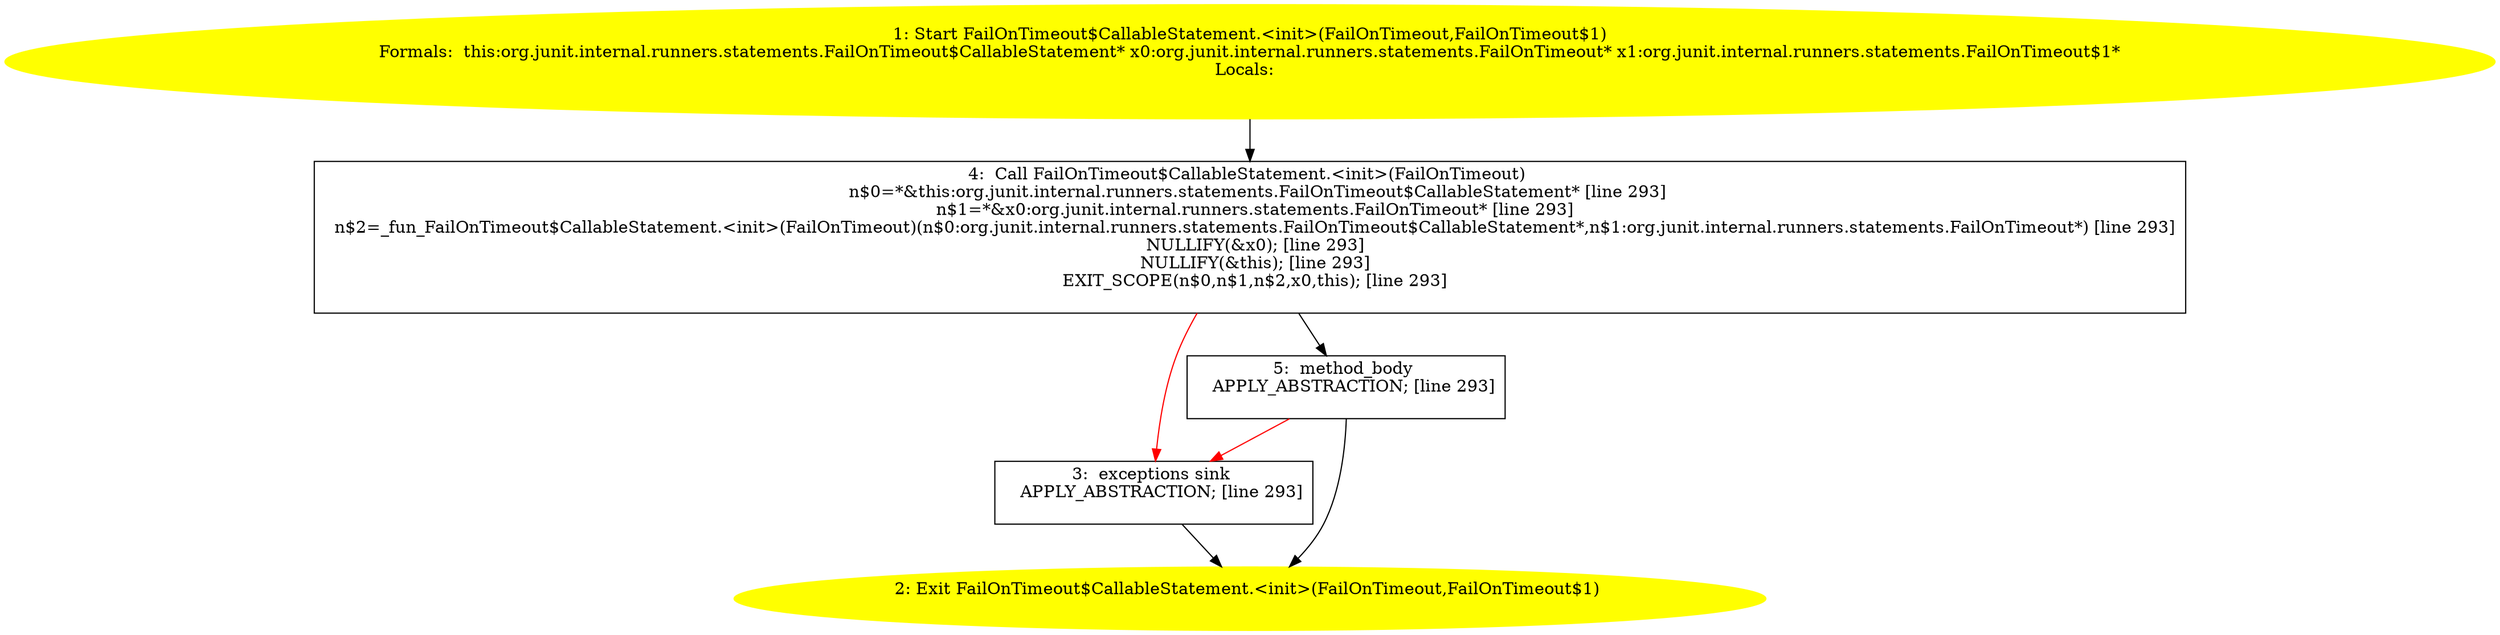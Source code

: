 /* @generated */
digraph cfg {
"org.junit.internal.runners.statements.FailOnTimeout$CallableStatement.<init>(org.junit.internal.runn.5a209562356e633a360a17e8e5b5eb85_1" [label="1: Start FailOnTimeout$CallableStatement.<init>(FailOnTimeout,FailOnTimeout$1)\nFormals:  this:org.junit.internal.runners.statements.FailOnTimeout$CallableStatement* x0:org.junit.internal.runners.statements.FailOnTimeout* x1:org.junit.internal.runners.statements.FailOnTimeout$1*\nLocals:  \n  " color=yellow style=filled]
	

	 "org.junit.internal.runners.statements.FailOnTimeout$CallableStatement.<init>(org.junit.internal.runn.5a209562356e633a360a17e8e5b5eb85_1" -> "org.junit.internal.runners.statements.FailOnTimeout$CallableStatement.<init>(org.junit.internal.runn.5a209562356e633a360a17e8e5b5eb85_4" ;
"org.junit.internal.runners.statements.FailOnTimeout$CallableStatement.<init>(org.junit.internal.runn.5a209562356e633a360a17e8e5b5eb85_2" [label="2: Exit FailOnTimeout$CallableStatement.<init>(FailOnTimeout,FailOnTimeout$1) \n  " color=yellow style=filled]
	

"org.junit.internal.runners.statements.FailOnTimeout$CallableStatement.<init>(org.junit.internal.runn.5a209562356e633a360a17e8e5b5eb85_3" [label="3:  exceptions sink \n   APPLY_ABSTRACTION; [line 293]\n " shape="box"]
	

	 "org.junit.internal.runners.statements.FailOnTimeout$CallableStatement.<init>(org.junit.internal.runn.5a209562356e633a360a17e8e5b5eb85_3" -> "org.junit.internal.runners.statements.FailOnTimeout$CallableStatement.<init>(org.junit.internal.runn.5a209562356e633a360a17e8e5b5eb85_2" ;
"org.junit.internal.runners.statements.FailOnTimeout$CallableStatement.<init>(org.junit.internal.runn.5a209562356e633a360a17e8e5b5eb85_4" [label="4:  Call FailOnTimeout$CallableStatement.<init>(FailOnTimeout) \n   n$0=*&this:org.junit.internal.runners.statements.FailOnTimeout$CallableStatement* [line 293]\n  n$1=*&x0:org.junit.internal.runners.statements.FailOnTimeout* [line 293]\n  n$2=_fun_FailOnTimeout$CallableStatement.<init>(FailOnTimeout)(n$0:org.junit.internal.runners.statements.FailOnTimeout$CallableStatement*,n$1:org.junit.internal.runners.statements.FailOnTimeout*) [line 293]\n  NULLIFY(&x0); [line 293]\n  NULLIFY(&this); [line 293]\n  EXIT_SCOPE(n$0,n$1,n$2,x0,this); [line 293]\n " shape="box"]
	

	 "org.junit.internal.runners.statements.FailOnTimeout$CallableStatement.<init>(org.junit.internal.runn.5a209562356e633a360a17e8e5b5eb85_4" -> "org.junit.internal.runners.statements.FailOnTimeout$CallableStatement.<init>(org.junit.internal.runn.5a209562356e633a360a17e8e5b5eb85_5" ;
	 "org.junit.internal.runners.statements.FailOnTimeout$CallableStatement.<init>(org.junit.internal.runn.5a209562356e633a360a17e8e5b5eb85_4" -> "org.junit.internal.runners.statements.FailOnTimeout$CallableStatement.<init>(org.junit.internal.runn.5a209562356e633a360a17e8e5b5eb85_3" [color="red" ];
"org.junit.internal.runners.statements.FailOnTimeout$CallableStatement.<init>(org.junit.internal.runn.5a209562356e633a360a17e8e5b5eb85_5" [label="5:  method_body \n   APPLY_ABSTRACTION; [line 293]\n " shape="box"]
	

	 "org.junit.internal.runners.statements.FailOnTimeout$CallableStatement.<init>(org.junit.internal.runn.5a209562356e633a360a17e8e5b5eb85_5" -> "org.junit.internal.runners.statements.FailOnTimeout$CallableStatement.<init>(org.junit.internal.runn.5a209562356e633a360a17e8e5b5eb85_2" ;
	 "org.junit.internal.runners.statements.FailOnTimeout$CallableStatement.<init>(org.junit.internal.runn.5a209562356e633a360a17e8e5b5eb85_5" -> "org.junit.internal.runners.statements.FailOnTimeout$CallableStatement.<init>(org.junit.internal.runn.5a209562356e633a360a17e8e5b5eb85_3" [color="red" ];
}
